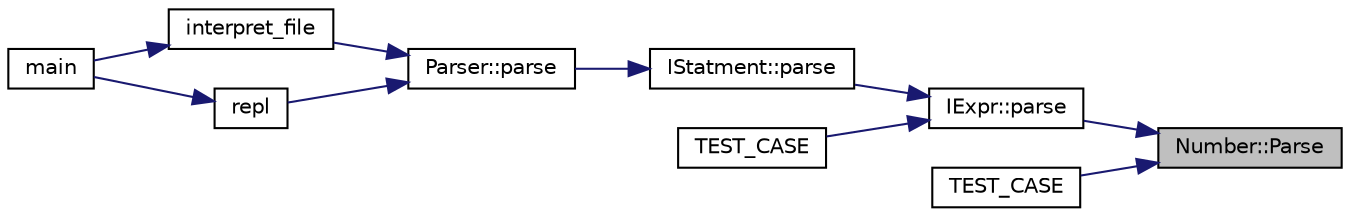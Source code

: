 digraph "Number::Parse"
{
 // LATEX_PDF_SIZE
  edge [fontname="Helvetica",fontsize="10",labelfontname="Helvetica",labelfontsize="10"];
  node [fontname="Helvetica",fontsize="10",shape=record];
  rankdir="RL";
  Node1 [label="Number::Parse",height=0.2,width=0.4,color="black", fillcolor="grey75", style="filled", fontcolor="black",tooltip=" "];
  Node1 -> Node2 [dir="back",color="midnightblue",fontsize="10",style="solid",fontname="Helvetica"];
  Node2 [label="IExpr::parse",height=0.2,width=0.4,color="black", fillcolor="white", style="filled",URL="$class_i_expr.html#a19028d061f83d486e67c4ddb129c755d",tooltip=" "];
  Node2 -> Node3 [dir="back",color="midnightblue",fontsize="10",style="solid",fontname="Helvetica"];
  Node3 [label="IStatment::parse",height=0.2,width=0.4,color="black", fillcolor="white", style="filled",URL="$class_i_statment.html#a636ea090695249b923b4f3884a3e1f4e",tooltip=" "];
  Node3 -> Node4 [dir="back",color="midnightblue",fontsize="10",style="solid",fontname="Helvetica"];
  Node4 [label="Parser::parse",height=0.2,width=0.4,color="black", fillcolor="white", style="filled",URL="$class_parser.html#a948899fbe6c6c1e7bf50c65114612cde",tooltip=" "];
  Node4 -> Node5 [dir="back",color="midnightblue",fontsize="10",style="solid",fontname="Helvetica"];
  Node5 [label="interpret_file",height=0.2,width=0.4,color="black", fillcolor="white", style="filled",URL="$interpreter_8cc.html#a7e199253a72c780accdc40e29d35e4a8",tooltip=" "];
  Node5 -> Node6 [dir="back",color="midnightblue",fontsize="10",style="solid",fontname="Helvetica"];
  Node6 [label="main",height=0.2,width=0.4,color="black", fillcolor="white", style="filled",URL="$interpreter_8cc.html#a3c04138a5bfe5d72780bb7e82a18e627",tooltip=" "];
  Node4 -> Node7 [dir="back",color="midnightblue",fontsize="10",style="solid",fontname="Helvetica"];
  Node7 [label="repl",height=0.2,width=0.4,color="black", fillcolor="white", style="filled",URL="$interpreter_8cc.html#a213a58936a78b66f05bec198f163eb65",tooltip=" "];
  Node7 -> Node6 [dir="back",color="midnightblue",fontsize="10",style="solid",fontname="Helvetica"];
  Node2 -> Node8 [dir="back",color="midnightblue",fontsize="10",style="solid",fontname="Helvetica"];
  Node8 [label="TEST_CASE",height=0.2,width=0.4,color="black", fillcolor="white", style="filled",URL="$_test_expr_8cc.html#a8ed8f1f0557f2d66afe6e886385cd508",tooltip=" "];
  Node1 -> Node9 [dir="back",color="midnightblue",fontsize="10",style="solid",fontname="Helvetica"];
  Node9 [label="TEST_CASE",height=0.2,width=0.4,color="black", fillcolor="white", style="filled",URL="$_test_parser_8cc.html#a7d622ae8dcb588a34794d1d51c9d3a87",tooltip=" "];
}
